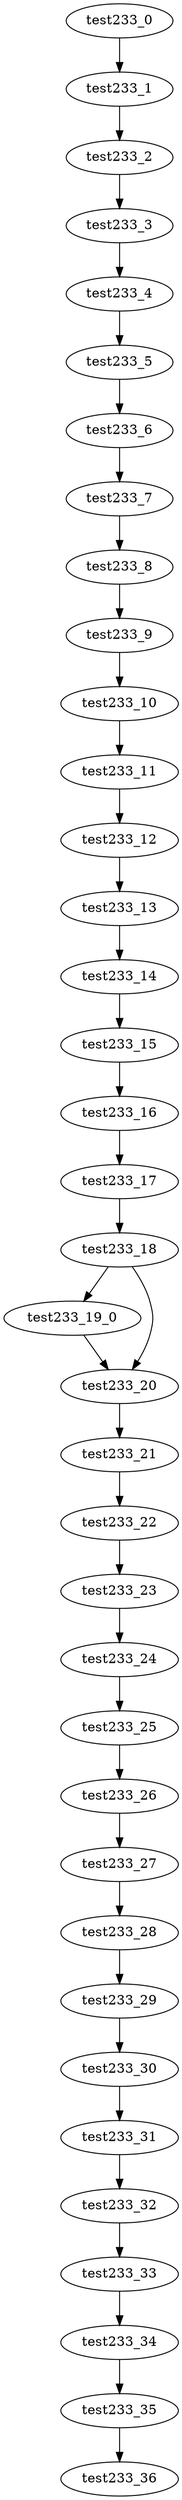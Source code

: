 digraph G {
test233_0->test233_1;
test233_1->test233_2;
test233_2->test233_3;
test233_3->test233_4;
test233_4->test233_5;
test233_5->test233_6;
test233_6->test233_7;
test233_7->test233_8;
test233_8->test233_9;
test233_9->test233_10;
test233_10->test233_11;
test233_11->test233_12;
test233_12->test233_13;
test233_13->test233_14;
test233_14->test233_15;
test233_15->test233_16;
test233_16->test233_17;
test233_17->test233_18;
test233_18->test233_19_0;
test233_18->test233_20;
test233_19_0->test233_20;
test233_20->test233_21;
test233_21->test233_22;
test233_22->test233_23;
test233_23->test233_24;
test233_24->test233_25;
test233_25->test233_26;
test233_26->test233_27;
test233_27->test233_28;
test233_28->test233_29;
test233_29->test233_30;
test233_30->test233_31;
test233_31->test233_32;
test233_32->test233_33;
test233_33->test233_34;
test233_34->test233_35;
test233_35->test233_36;

}
